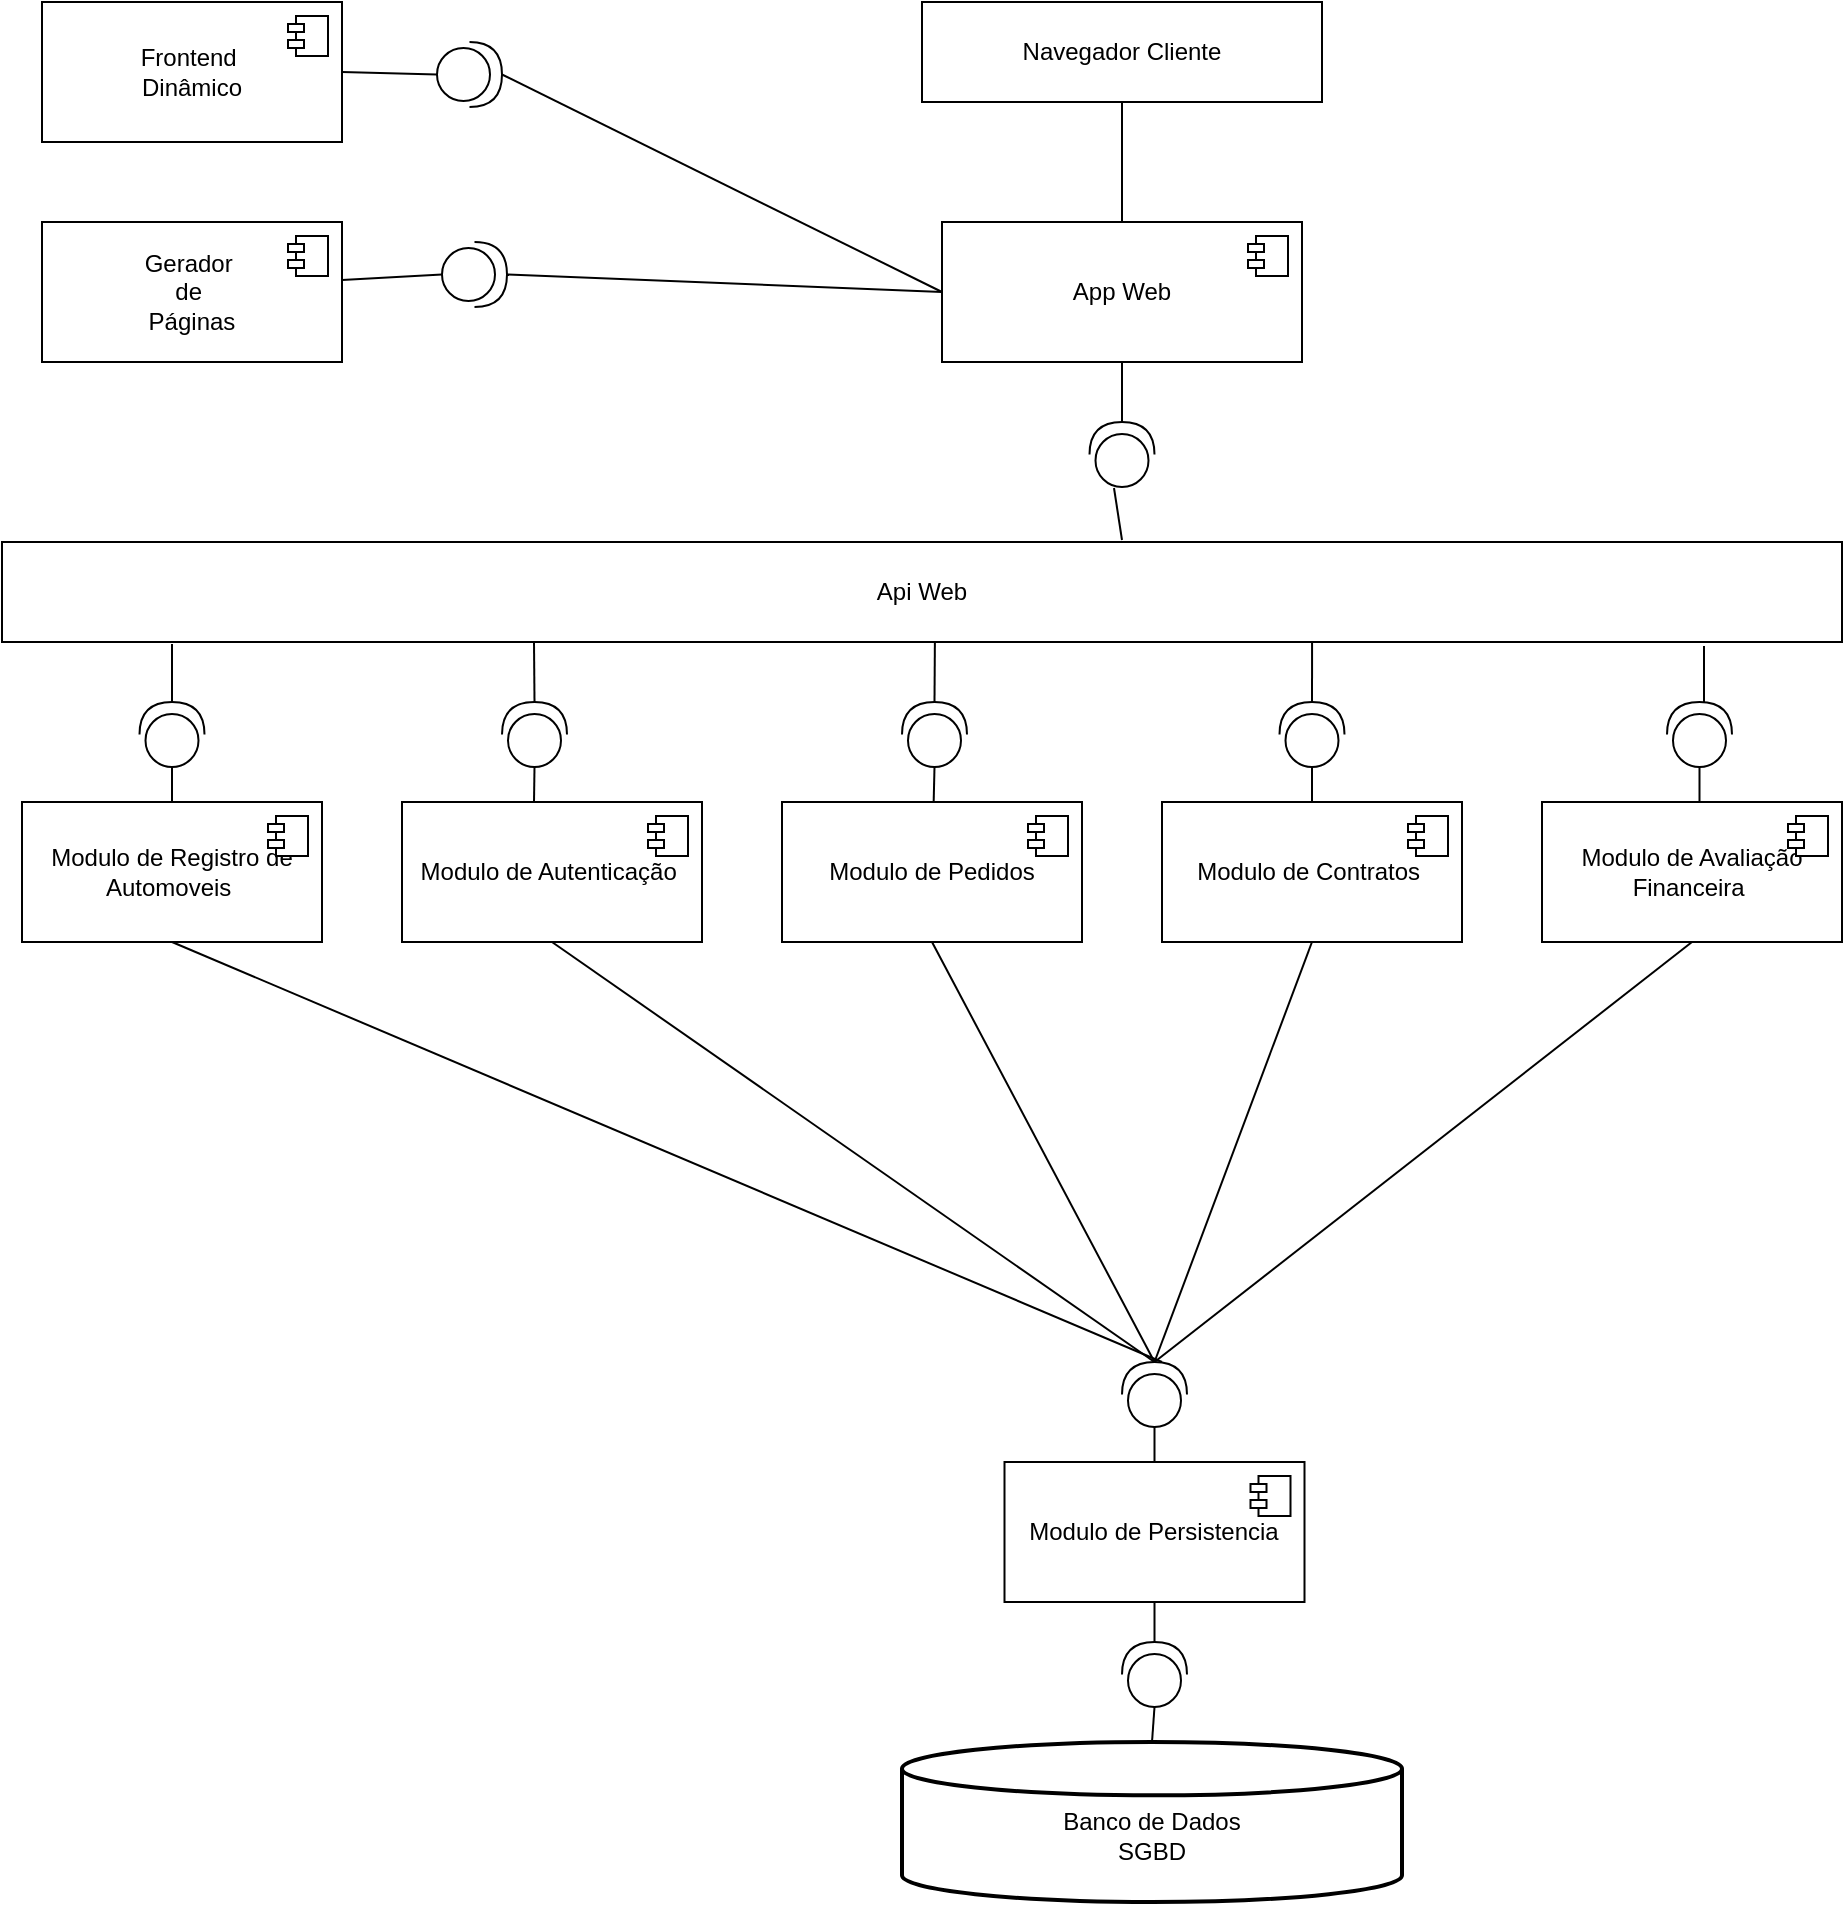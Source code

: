 <mxfile version="28.2.5">
  <diagram name="Página-1" id="mwlph9JiOqE2BZcdGWVv">
    <mxGraphModel dx="2211" dy="858" grid="1" gridSize="10" guides="1" tooltips="1" connect="1" arrows="1" fold="1" page="1" pageScale="1" pageWidth="827" pageHeight="1169" math="0" shadow="0">
      <root>
        <mxCell id="0" />
        <mxCell id="1" parent="0" />
        <mxCell id="t9f6-173zih0uQkNIPkk-1" value="&lt;div&gt;&lt;br&gt;&lt;/div&gt;Banco de Dados&lt;br&gt;SGBD" style="strokeWidth=2;html=1;shape=mxgraph.flowchart.database;whiteSpace=wrap;" vertex="1" parent="1">
          <mxGeometry x="320" y="940" width="250" height="80" as="geometry" />
        </mxCell>
        <mxCell id="t9f6-173zih0uQkNIPkk-2" value="Navegador Cliente" style="rounded=0;whiteSpace=wrap;html=1;" vertex="1" parent="1">
          <mxGeometry x="330" y="70" width="200" height="50" as="geometry" />
        </mxCell>
        <mxCell id="t9f6-173zih0uQkNIPkk-6" value="Api Web" style="rounded=0;whiteSpace=wrap;html=1;" vertex="1" parent="1">
          <mxGeometry x="-130" y="340" width="920" height="50" as="geometry" />
        </mxCell>
        <mxCell id="t9f6-173zih0uQkNIPkk-8" value="App Web" style="html=1;dropTarget=0;whiteSpace=wrap;" vertex="1" parent="1">
          <mxGeometry x="340" y="180" width="180" height="70" as="geometry" />
        </mxCell>
        <mxCell id="t9f6-173zih0uQkNIPkk-9" value="" style="shape=module;jettyWidth=8;jettyHeight=4;" vertex="1" parent="t9f6-173zih0uQkNIPkk-8">
          <mxGeometry x="1" width="20" height="20" relative="1" as="geometry">
            <mxPoint x="-27" y="7" as="offset" />
          </mxGeometry>
        </mxCell>
        <mxCell id="t9f6-173zih0uQkNIPkk-10" value="Modulo de Autenticação&amp;nbsp;" style="html=1;dropTarget=0;whiteSpace=wrap;" vertex="1" parent="1">
          <mxGeometry x="70" y="470" width="150" height="70" as="geometry" />
        </mxCell>
        <mxCell id="t9f6-173zih0uQkNIPkk-11" value="" style="shape=module;jettyWidth=8;jettyHeight=4;" vertex="1" parent="t9f6-173zih0uQkNIPkk-10">
          <mxGeometry x="1" width="20" height="20" relative="1" as="geometry">
            <mxPoint x="-27" y="7" as="offset" />
          </mxGeometry>
        </mxCell>
        <mxCell id="t9f6-173zih0uQkNIPkk-12" value="Modulo de Pedidos" style="html=1;dropTarget=0;whiteSpace=wrap;" vertex="1" parent="1">
          <mxGeometry x="260" y="470" width="150" height="70" as="geometry" />
        </mxCell>
        <mxCell id="t9f6-173zih0uQkNIPkk-13" value="" style="shape=module;jettyWidth=8;jettyHeight=4;" vertex="1" parent="t9f6-173zih0uQkNIPkk-12">
          <mxGeometry x="1" width="20" height="20" relative="1" as="geometry">
            <mxPoint x="-27" y="7" as="offset" />
          </mxGeometry>
        </mxCell>
        <mxCell id="t9f6-173zih0uQkNIPkk-15" value="Modulo de Contratos&amp;nbsp;" style="html=1;dropTarget=0;whiteSpace=wrap;" vertex="1" parent="1">
          <mxGeometry x="450" y="470" width="150" height="70" as="geometry" />
        </mxCell>
        <mxCell id="t9f6-173zih0uQkNIPkk-16" value="" style="shape=module;jettyWidth=8;jettyHeight=4;" vertex="1" parent="t9f6-173zih0uQkNIPkk-15">
          <mxGeometry x="1" width="20" height="20" relative="1" as="geometry">
            <mxPoint x="-27" y="7" as="offset" />
          </mxGeometry>
        </mxCell>
        <mxCell id="t9f6-173zih0uQkNIPkk-17" value="Modulo de Avaliação Financeira&amp;nbsp;" style="html=1;dropTarget=0;whiteSpace=wrap;" vertex="1" parent="1">
          <mxGeometry x="640" y="470" width="150" height="70" as="geometry" />
        </mxCell>
        <mxCell id="t9f6-173zih0uQkNIPkk-18" value="" style="shape=module;jettyWidth=8;jettyHeight=4;" vertex="1" parent="t9f6-173zih0uQkNIPkk-17">
          <mxGeometry x="1" width="20" height="20" relative="1" as="geometry">
            <mxPoint x="-27" y="7" as="offset" />
          </mxGeometry>
        </mxCell>
        <mxCell id="t9f6-173zih0uQkNIPkk-22" value="" style="shape=providedRequiredInterface;html=1;verticalLabelPosition=bottom;sketch=0;rotation=-90;" vertex="1" parent="1">
          <mxGeometry x="702.5" y="420" width="32.5" height="32.5" as="geometry" />
        </mxCell>
        <mxCell id="t9f6-173zih0uQkNIPkk-23" value="" style="shape=providedRequiredInterface;html=1;verticalLabelPosition=bottom;sketch=0;rotation=-90;" vertex="1" parent="1">
          <mxGeometry x="508.75" y="420" width="32.5" height="32.5" as="geometry" />
        </mxCell>
        <mxCell id="t9f6-173zih0uQkNIPkk-24" value="" style="shape=providedRequiredInterface;html=1;verticalLabelPosition=bottom;sketch=0;rotation=-90;" vertex="1" parent="1">
          <mxGeometry x="320" y="420" width="32.5" height="32.5" as="geometry" />
        </mxCell>
        <mxCell id="t9f6-173zih0uQkNIPkk-25" value="" style="shape=providedRequiredInterface;html=1;verticalLabelPosition=bottom;sketch=0;rotation=-90;" vertex="1" parent="1">
          <mxGeometry x="120" y="420" width="32.5" height="32.5" as="geometry" />
        </mxCell>
        <mxCell id="t9f6-173zih0uQkNIPkk-26" value="" style="endArrow=none;html=1;rounded=0;fontSize=12;startSize=8;endSize=8;curved=1;exitX=1;exitY=0.5;exitDx=0;exitDy=0;exitPerimeter=0;" edge="1" parent="1" source="t9f6-173zih0uQkNIPkk-25">
          <mxGeometry width="50" height="50" relative="1" as="geometry">
            <mxPoint x="170" y="460" as="sourcePoint" />
            <mxPoint x="136" y="390" as="targetPoint" />
          </mxGeometry>
        </mxCell>
        <mxCell id="t9f6-173zih0uQkNIPkk-27" value="" style="endArrow=none;html=1;rounded=0;fontSize=12;startSize=8;endSize=8;curved=1;exitX=0;exitY=0.5;exitDx=0;exitDy=0;exitPerimeter=0;" edge="1" parent="1" source="t9f6-173zih0uQkNIPkk-25">
          <mxGeometry width="50" height="50" relative="1" as="geometry">
            <mxPoint x="146" y="430" as="sourcePoint" />
            <mxPoint x="136" y="470" as="targetPoint" />
          </mxGeometry>
        </mxCell>
        <mxCell id="t9f6-173zih0uQkNIPkk-28" value="" style="endArrow=none;html=1;rounded=0;fontSize=12;startSize=8;endSize=8;curved=1;exitX=0;exitY=0.5;exitDx=0;exitDy=0;exitPerimeter=0;" edge="1" parent="1" source="t9f6-173zih0uQkNIPkk-24" target="t9f6-173zih0uQkNIPkk-12">
          <mxGeometry width="50" height="50" relative="1" as="geometry">
            <mxPoint x="146" y="463" as="sourcePoint" />
            <mxPoint x="146" y="480" as="targetPoint" />
          </mxGeometry>
        </mxCell>
        <mxCell id="t9f6-173zih0uQkNIPkk-29" value="" style="endArrow=none;html=1;rounded=0;fontSize=12;startSize=8;endSize=8;curved=1;entryX=1;entryY=0.5;entryDx=0;entryDy=0;entryPerimeter=0;exitX=0.507;exitY=1;exitDx=0;exitDy=0;exitPerimeter=0;" edge="1" parent="1" source="t9f6-173zih0uQkNIPkk-6" target="t9f6-173zih0uQkNIPkk-24">
          <mxGeometry width="50" height="50" relative="1" as="geometry">
            <mxPoint x="336" y="400" as="sourcePoint" />
            <mxPoint x="340" y="420" as="targetPoint" />
          </mxGeometry>
        </mxCell>
        <mxCell id="t9f6-173zih0uQkNIPkk-30" value="" style="endArrow=none;html=1;rounded=0;fontSize=12;startSize=8;endSize=8;curved=1;entryX=1;entryY=0.5;entryDx=0;entryDy=0;entryPerimeter=0;exitX=0.712;exitY=1;exitDx=0;exitDy=0;exitPerimeter=0;" edge="1" parent="1" source="t9f6-173zih0uQkNIPkk-6" target="t9f6-173zih0uQkNIPkk-23">
          <mxGeometry width="50" height="50" relative="1" as="geometry">
            <mxPoint x="346" y="402" as="sourcePoint" />
            <mxPoint x="346" y="430" as="targetPoint" />
            <Array as="points" />
          </mxGeometry>
        </mxCell>
        <mxCell id="t9f6-173zih0uQkNIPkk-31" value="" style="endArrow=none;html=1;rounded=0;fontSize=12;startSize=8;endSize=8;curved=1;entryX=0;entryY=0.5;entryDx=0;entryDy=0;entryPerimeter=0;exitX=0.5;exitY=0;exitDx=0;exitDy=0;" edge="1" parent="1" source="t9f6-173zih0uQkNIPkk-15" target="t9f6-173zih0uQkNIPkk-23">
          <mxGeometry width="50" height="50" relative="1" as="geometry">
            <mxPoint x="536" y="403" as="sourcePoint" />
            <mxPoint x="535" y="430" as="targetPoint" />
          </mxGeometry>
        </mxCell>
        <mxCell id="t9f6-173zih0uQkNIPkk-32" value="" style="endArrow=none;html=1;rounded=0;fontSize=12;startSize=8;endSize=8;curved=1;entryX=0;entryY=0.5;entryDx=0;entryDy=0;entryPerimeter=0;exitX=0.525;exitY=0;exitDx=0;exitDy=0;exitPerimeter=0;" edge="1" parent="1" source="t9f6-173zih0uQkNIPkk-17" target="t9f6-173zih0uQkNIPkk-22">
          <mxGeometry width="50" height="50" relative="1" as="geometry">
            <mxPoint x="535" y="480" as="sourcePoint" />
            <mxPoint x="535" y="463" as="targetPoint" />
          </mxGeometry>
        </mxCell>
        <mxCell id="t9f6-173zih0uQkNIPkk-33" value="" style="endArrow=none;html=1;rounded=0;fontSize=12;startSize=8;endSize=8;curved=1;entryX=0.925;entryY=1.04;entryDx=0;entryDy=0;entryPerimeter=0;" edge="1" parent="1" target="t9f6-173zih0uQkNIPkk-6">
          <mxGeometry width="50" height="50" relative="1" as="geometry">
            <mxPoint x="721" y="420" as="sourcePoint" />
            <mxPoint x="729" y="463" as="targetPoint" />
          </mxGeometry>
        </mxCell>
        <mxCell id="t9f6-173zih0uQkNIPkk-34" value="" style="shape=providedRequiredInterface;html=1;verticalLabelPosition=bottom;sketch=0;rotation=-90;" vertex="1" parent="1">
          <mxGeometry x="430" y="750" width="32.5" height="32.5" as="geometry" />
        </mxCell>
        <mxCell id="t9f6-173zih0uQkNIPkk-37" value="" style="endArrow=none;html=1;rounded=0;fontSize=12;startSize=8;endSize=8;curved=1;exitX=0.5;exitY=0;exitDx=0;exitDy=0;exitPerimeter=0;entryX=0;entryY=0.5;entryDx=0;entryDy=0;entryPerimeter=0;" edge="1" parent="1" source="t9f6-173zih0uQkNIPkk-63" target="t9f6-173zih0uQkNIPkk-34">
          <mxGeometry width="50" height="50" relative="1" as="geometry">
            <mxPoint x="346" y="463" as="sourcePoint" />
            <mxPoint x="346" y="480" as="targetPoint" />
          </mxGeometry>
        </mxCell>
        <mxCell id="t9f6-173zih0uQkNIPkk-39" value="" style="endArrow=none;html=1;rounded=0;fontSize=12;startSize=8;endSize=8;curved=1;exitX=1;exitY=0.5;exitDx=0;exitDy=0;exitPerimeter=0;entryX=0.5;entryY=1;entryDx=0;entryDy=0;" edge="1" parent="1" source="t9f6-173zih0uQkNIPkk-34" target="t9f6-173zih0uQkNIPkk-15">
          <mxGeometry width="50" height="50" relative="1" as="geometry">
            <mxPoint x="685" y="760" as="sourcePoint" />
            <mxPoint x="725" y="550" as="targetPoint" />
          </mxGeometry>
        </mxCell>
        <mxCell id="t9f6-173zih0uQkNIPkk-40" value="" style="endArrow=none;html=1;rounded=0;fontSize=12;startSize=8;endSize=8;curved=1;entryX=0.5;entryY=1;entryDx=0;entryDy=0;exitX=1;exitY=0.5;exitDx=0;exitDy=0;exitPerimeter=0;" edge="1" parent="1" source="t9f6-173zih0uQkNIPkk-34" target="t9f6-173zih0uQkNIPkk-12">
          <mxGeometry width="50" height="50" relative="1" as="geometry">
            <mxPoint x="670" y="750" as="sourcePoint" />
            <mxPoint x="535" y="550" as="targetPoint" />
          </mxGeometry>
        </mxCell>
        <mxCell id="t9f6-173zih0uQkNIPkk-41" value="" style="endArrow=none;html=1;rounded=0;fontSize=12;startSize=8;endSize=8;curved=1;entryX=0.5;entryY=1;entryDx=0;entryDy=0;exitX=1;exitY=0.5;exitDx=0;exitDy=0;exitPerimeter=0;" edge="1" parent="1" source="t9f6-173zih0uQkNIPkk-34" target="t9f6-173zih0uQkNIPkk-10">
          <mxGeometry width="50" height="50" relative="1" as="geometry">
            <mxPoint x="680" y="750" as="sourcePoint" />
            <mxPoint x="345" y="550" as="targetPoint" />
          </mxGeometry>
        </mxCell>
        <mxCell id="t9f6-173zih0uQkNIPkk-52" value="" style="endArrow=none;html=1;rounded=0;fontSize=12;startSize=8;endSize=8;curved=1;exitX=1;exitY=0.5;exitDx=0;exitDy=0;exitPerimeter=0;entryX=0.5;entryY=1;entryDx=0;entryDy=0;" edge="1" parent="1" source="t9f6-173zih0uQkNIPkk-34" target="t9f6-173zih0uQkNIPkk-17">
          <mxGeometry width="50" height="50" relative="1" as="geometry">
            <mxPoint x="685" y="760" as="sourcePoint" />
            <mxPoint x="535" y="550" as="targetPoint" />
          </mxGeometry>
        </mxCell>
        <mxCell id="t9f6-173zih0uQkNIPkk-53" value="Modulo de Registro de Automoveis&lt;span style=&quot;background-color: transparent; color: light-dark(rgb(0, 0, 0), rgb(255, 255, 255));&quot;&gt;&amp;nbsp;&lt;/span&gt;" style="html=1;dropTarget=0;whiteSpace=wrap;" vertex="1" parent="1">
          <mxGeometry x="-120" y="470" width="150" height="70" as="geometry" />
        </mxCell>
        <mxCell id="t9f6-173zih0uQkNIPkk-54" value="" style="shape=module;jettyWidth=8;jettyHeight=4;" vertex="1" parent="t9f6-173zih0uQkNIPkk-53">
          <mxGeometry x="1" width="20" height="20" relative="1" as="geometry">
            <mxPoint x="-27" y="7" as="offset" />
          </mxGeometry>
        </mxCell>
        <mxCell id="t9f6-173zih0uQkNIPkk-55" value="" style="shape=providedRequiredInterface;html=1;verticalLabelPosition=bottom;sketch=0;rotation=-90;" vertex="1" parent="1">
          <mxGeometry x="-61.25" y="420" width="32.5" height="32.5" as="geometry" />
        </mxCell>
        <mxCell id="t9f6-173zih0uQkNIPkk-56" value="" style="endArrow=none;html=1;rounded=0;fontSize=12;startSize=8;endSize=8;curved=1;exitX=1;exitY=0.5;exitDx=0;exitDy=0;exitPerimeter=0;" edge="1" parent="1" source="t9f6-173zih0uQkNIPkk-55">
          <mxGeometry width="50" height="50" relative="1" as="geometry">
            <mxPoint x="146" y="430" as="sourcePoint" />
            <mxPoint x="-45" y="391" as="targetPoint" />
          </mxGeometry>
        </mxCell>
        <mxCell id="t9f6-173zih0uQkNIPkk-57" value="" style="endArrow=none;html=1;rounded=0;fontSize=12;startSize=8;endSize=8;curved=1;exitX=0;exitY=0.5;exitDx=0;exitDy=0;exitPerimeter=0;entryX=0.5;entryY=0;entryDx=0;entryDy=0;" edge="1" parent="1" source="t9f6-173zih0uQkNIPkk-55" target="t9f6-173zih0uQkNIPkk-53">
          <mxGeometry width="50" height="50" relative="1" as="geometry">
            <mxPoint x="-35" y="430" as="sourcePoint" />
            <mxPoint x="-35" y="401" as="targetPoint" />
          </mxGeometry>
        </mxCell>
        <mxCell id="t9f6-173zih0uQkNIPkk-58" value="" style="endArrow=none;html=1;rounded=0;fontSize=12;startSize=8;endSize=8;curved=1;entryX=0.5;entryY=1;entryDx=0;entryDy=0;" edge="1" parent="1" target="t9f6-173zih0uQkNIPkk-53">
          <mxGeometry width="50" height="50" relative="1" as="geometry">
            <mxPoint x="450" y="750" as="sourcePoint" />
            <mxPoint x="155" y="550" as="targetPoint" />
          </mxGeometry>
        </mxCell>
        <mxCell id="t9f6-173zih0uQkNIPkk-59" value="" style="shape=providedRequiredInterface;html=1;verticalLabelPosition=bottom;sketch=0;rotation=-90;" vertex="1" parent="1">
          <mxGeometry x="413.75" y="280" width="32.5" height="32.5" as="geometry" />
        </mxCell>
        <mxCell id="t9f6-173zih0uQkNIPkk-60" value="" style="endArrow=none;html=1;rounded=0;fontSize=12;startSize=8;endSize=8;curved=1;entryX=1;entryY=0.5;entryDx=0;entryDy=0;entryPerimeter=0;exitX=0.5;exitY=1;exitDx=0;exitDy=0;" edge="1" parent="1" source="t9f6-173zih0uQkNIPkk-8" target="t9f6-173zih0uQkNIPkk-59">
          <mxGeometry width="50" height="50" relative="1" as="geometry">
            <mxPoint x="420" y="240" as="sourcePoint" />
            <mxPoint x="535" y="430" as="targetPoint" />
            <Array as="points" />
          </mxGeometry>
        </mxCell>
        <mxCell id="t9f6-173zih0uQkNIPkk-61" value="" style="endArrow=none;html=1;rounded=0;fontSize=12;startSize=8;endSize=8;curved=1;" edge="1" parent="1">
          <mxGeometry width="50" height="50" relative="1" as="geometry">
            <mxPoint x="426" y="313" as="sourcePoint" />
            <mxPoint x="430" y="339" as="targetPoint" />
            <Array as="points" />
          </mxGeometry>
        </mxCell>
        <mxCell id="t9f6-173zih0uQkNIPkk-62" value="" style="endArrow=none;html=1;rounded=0;fontSize=12;startSize=8;endSize=8;curved=1;entryX=0.5;entryY=0;entryDx=0;entryDy=0;exitX=0.5;exitY=1;exitDx=0;exitDy=0;" edge="1" parent="1" source="t9f6-173zih0uQkNIPkk-2" target="t9f6-173zih0uQkNIPkk-8">
          <mxGeometry width="50" height="50" relative="1" as="geometry">
            <mxPoint x="440" y="260" as="sourcePoint" />
            <mxPoint x="440" y="290" as="targetPoint" />
            <Array as="points" />
          </mxGeometry>
        </mxCell>
        <mxCell id="t9f6-173zih0uQkNIPkk-65" value="" style="endArrow=none;html=1;rounded=0;fontSize=12;startSize=8;endSize=8;curved=1;exitX=1;exitY=0.5;exitDx=0;exitDy=0;exitPerimeter=0;entryX=0.5;entryY=1;entryDx=0;entryDy=0;" edge="1" parent="1" source="t9f6-173zih0uQkNIPkk-66" target="t9f6-173zih0uQkNIPkk-63">
          <mxGeometry width="50" height="50" relative="1" as="geometry">
            <mxPoint x="445" y="900" as="sourcePoint" />
            <mxPoint x="446" y="783" as="targetPoint" />
          </mxGeometry>
        </mxCell>
        <mxCell id="t9f6-173zih0uQkNIPkk-63" value="Modulo de Persistencia" style="html=1;dropTarget=0;whiteSpace=wrap;" vertex="1" parent="1">
          <mxGeometry x="371.25" y="800" width="150" height="70" as="geometry" />
        </mxCell>
        <mxCell id="t9f6-173zih0uQkNIPkk-64" value="" style="shape=module;jettyWidth=8;jettyHeight=4;" vertex="1" parent="t9f6-173zih0uQkNIPkk-63">
          <mxGeometry x="1" width="20" height="20" relative="1" as="geometry">
            <mxPoint x="-27" y="7" as="offset" />
          </mxGeometry>
        </mxCell>
        <mxCell id="t9f6-173zih0uQkNIPkk-67" value="" style="endArrow=none;html=1;rounded=0;fontSize=12;startSize=8;endSize=8;curved=1;exitX=0.5;exitY=0;exitDx=0;exitDy=0;exitPerimeter=0;entryX=0;entryY=0.5;entryDx=0;entryDy=0;entryPerimeter=0;" edge="1" parent="1" source="t9f6-173zih0uQkNIPkk-1" target="t9f6-173zih0uQkNIPkk-66">
          <mxGeometry width="50" height="50" relative="1" as="geometry">
            <mxPoint x="445" y="940" as="sourcePoint" />
            <mxPoint x="446" y="870" as="targetPoint" />
          </mxGeometry>
        </mxCell>
        <mxCell id="t9f6-173zih0uQkNIPkk-66" value="" style="shape=providedRequiredInterface;html=1;verticalLabelPosition=bottom;sketch=0;rotation=-90;" vertex="1" parent="1">
          <mxGeometry x="430" y="890" width="32.5" height="32.5" as="geometry" />
        </mxCell>
        <mxCell id="t9f6-173zih0uQkNIPkk-68" value="Gerador&amp;nbsp;&lt;div&gt;de&amp;nbsp;&lt;/div&gt;&lt;div&gt;Páginas&lt;/div&gt;" style="html=1;dropTarget=0;whiteSpace=wrap;" vertex="1" parent="1">
          <mxGeometry x="-110" y="180" width="150" height="70" as="geometry" />
        </mxCell>
        <mxCell id="t9f6-173zih0uQkNIPkk-69" value="" style="shape=module;jettyWidth=8;jettyHeight=4;" vertex="1" parent="t9f6-173zih0uQkNIPkk-68">
          <mxGeometry x="1" width="20" height="20" relative="1" as="geometry">
            <mxPoint x="-27" y="7" as="offset" />
          </mxGeometry>
        </mxCell>
        <mxCell id="t9f6-173zih0uQkNIPkk-70" value="Frontend&amp;nbsp;&lt;div&gt;Dinâmico&lt;/div&gt;" style="html=1;dropTarget=0;whiteSpace=wrap;" vertex="1" parent="1">
          <mxGeometry x="-110" y="70" width="150" height="70" as="geometry" />
        </mxCell>
        <mxCell id="t9f6-173zih0uQkNIPkk-71" value="" style="shape=module;jettyWidth=8;jettyHeight=4;" vertex="1" parent="t9f6-173zih0uQkNIPkk-70">
          <mxGeometry x="1" width="20" height="20" relative="1" as="geometry">
            <mxPoint x="-27" y="7" as="offset" />
          </mxGeometry>
        </mxCell>
        <mxCell id="t9f6-173zih0uQkNIPkk-72" value="" style="shape=providedRequiredInterface;html=1;verticalLabelPosition=bottom;sketch=0;rotation=0;" vertex="1" parent="1">
          <mxGeometry x="90" y="190" width="32.5" height="32.5" as="geometry" />
        </mxCell>
        <mxCell id="t9f6-173zih0uQkNIPkk-73" value="" style="shape=providedRequiredInterface;html=1;verticalLabelPosition=bottom;sketch=0;rotation=0;" vertex="1" parent="1">
          <mxGeometry x="87.5" y="90" width="32.5" height="32.5" as="geometry" />
        </mxCell>
        <mxCell id="t9f6-173zih0uQkNIPkk-74" value="" style="endArrow=none;html=1;rounded=0;fontSize=12;startSize=8;endSize=8;curved=1;exitX=0;exitY=0.5;exitDx=0;exitDy=0;exitPerimeter=0;entryX=1;entryY=0.414;entryDx=0;entryDy=0;entryPerimeter=0;" edge="1" parent="1" source="t9f6-173zih0uQkNIPkk-72" target="t9f6-173zih0uQkNIPkk-68">
          <mxGeometry width="50" height="50" relative="1" as="geometry">
            <mxPoint x="-35" y="430" as="sourcePoint" />
            <mxPoint x="-35" y="401" as="targetPoint" />
          </mxGeometry>
        </mxCell>
        <mxCell id="t9f6-173zih0uQkNIPkk-75" value="" style="endArrow=none;html=1;rounded=0;fontSize=12;startSize=8;endSize=8;curved=1;exitX=0;exitY=0.5;exitDx=0;exitDy=0;exitPerimeter=0;entryX=1;entryY=0.5;entryDx=0;entryDy=0;" edge="1" parent="1" source="t9f6-173zih0uQkNIPkk-73" target="t9f6-173zih0uQkNIPkk-70">
          <mxGeometry width="50" height="50" relative="1" as="geometry">
            <mxPoint x="100" y="216" as="sourcePoint" />
            <mxPoint x="50" y="219" as="targetPoint" />
          </mxGeometry>
        </mxCell>
        <mxCell id="t9f6-173zih0uQkNIPkk-76" value="" style="endArrow=none;html=1;rounded=0;fontSize=12;startSize=8;endSize=8;curved=1;exitX=0;exitY=0.5;exitDx=0;exitDy=0;entryX=1;entryY=0.5;entryDx=0;entryDy=0;entryPerimeter=0;" edge="1" parent="1" source="t9f6-173zih0uQkNIPkk-8" target="t9f6-173zih0uQkNIPkk-72">
          <mxGeometry width="50" height="50" relative="1" as="geometry">
            <mxPoint x="100" y="216" as="sourcePoint" />
            <mxPoint x="50" y="219" as="targetPoint" />
          </mxGeometry>
        </mxCell>
        <mxCell id="t9f6-173zih0uQkNIPkk-77" value="" style="endArrow=none;html=1;rounded=0;fontSize=12;startSize=8;endSize=8;curved=1;exitX=0;exitY=0.5;exitDx=0;exitDy=0;entryX=1;entryY=0.5;entryDx=0;entryDy=0;entryPerimeter=0;" edge="1" parent="1" source="t9f6-173zih0uQkNIPkk-8" target="t9f6-173zih0uQkNIPkk-73">
          <mxGeometry width="50" height="50" relative="1" as="geometry">
            <mxPoint x="350" y="225" as="sourcePoint" />
            <mxPoint x="133" y="216" as="targetPoint" />
          </mxGeometry>
        </mxCell>
      </root>
    </mxGraphModel>
  </diagram>
</mxfile>
